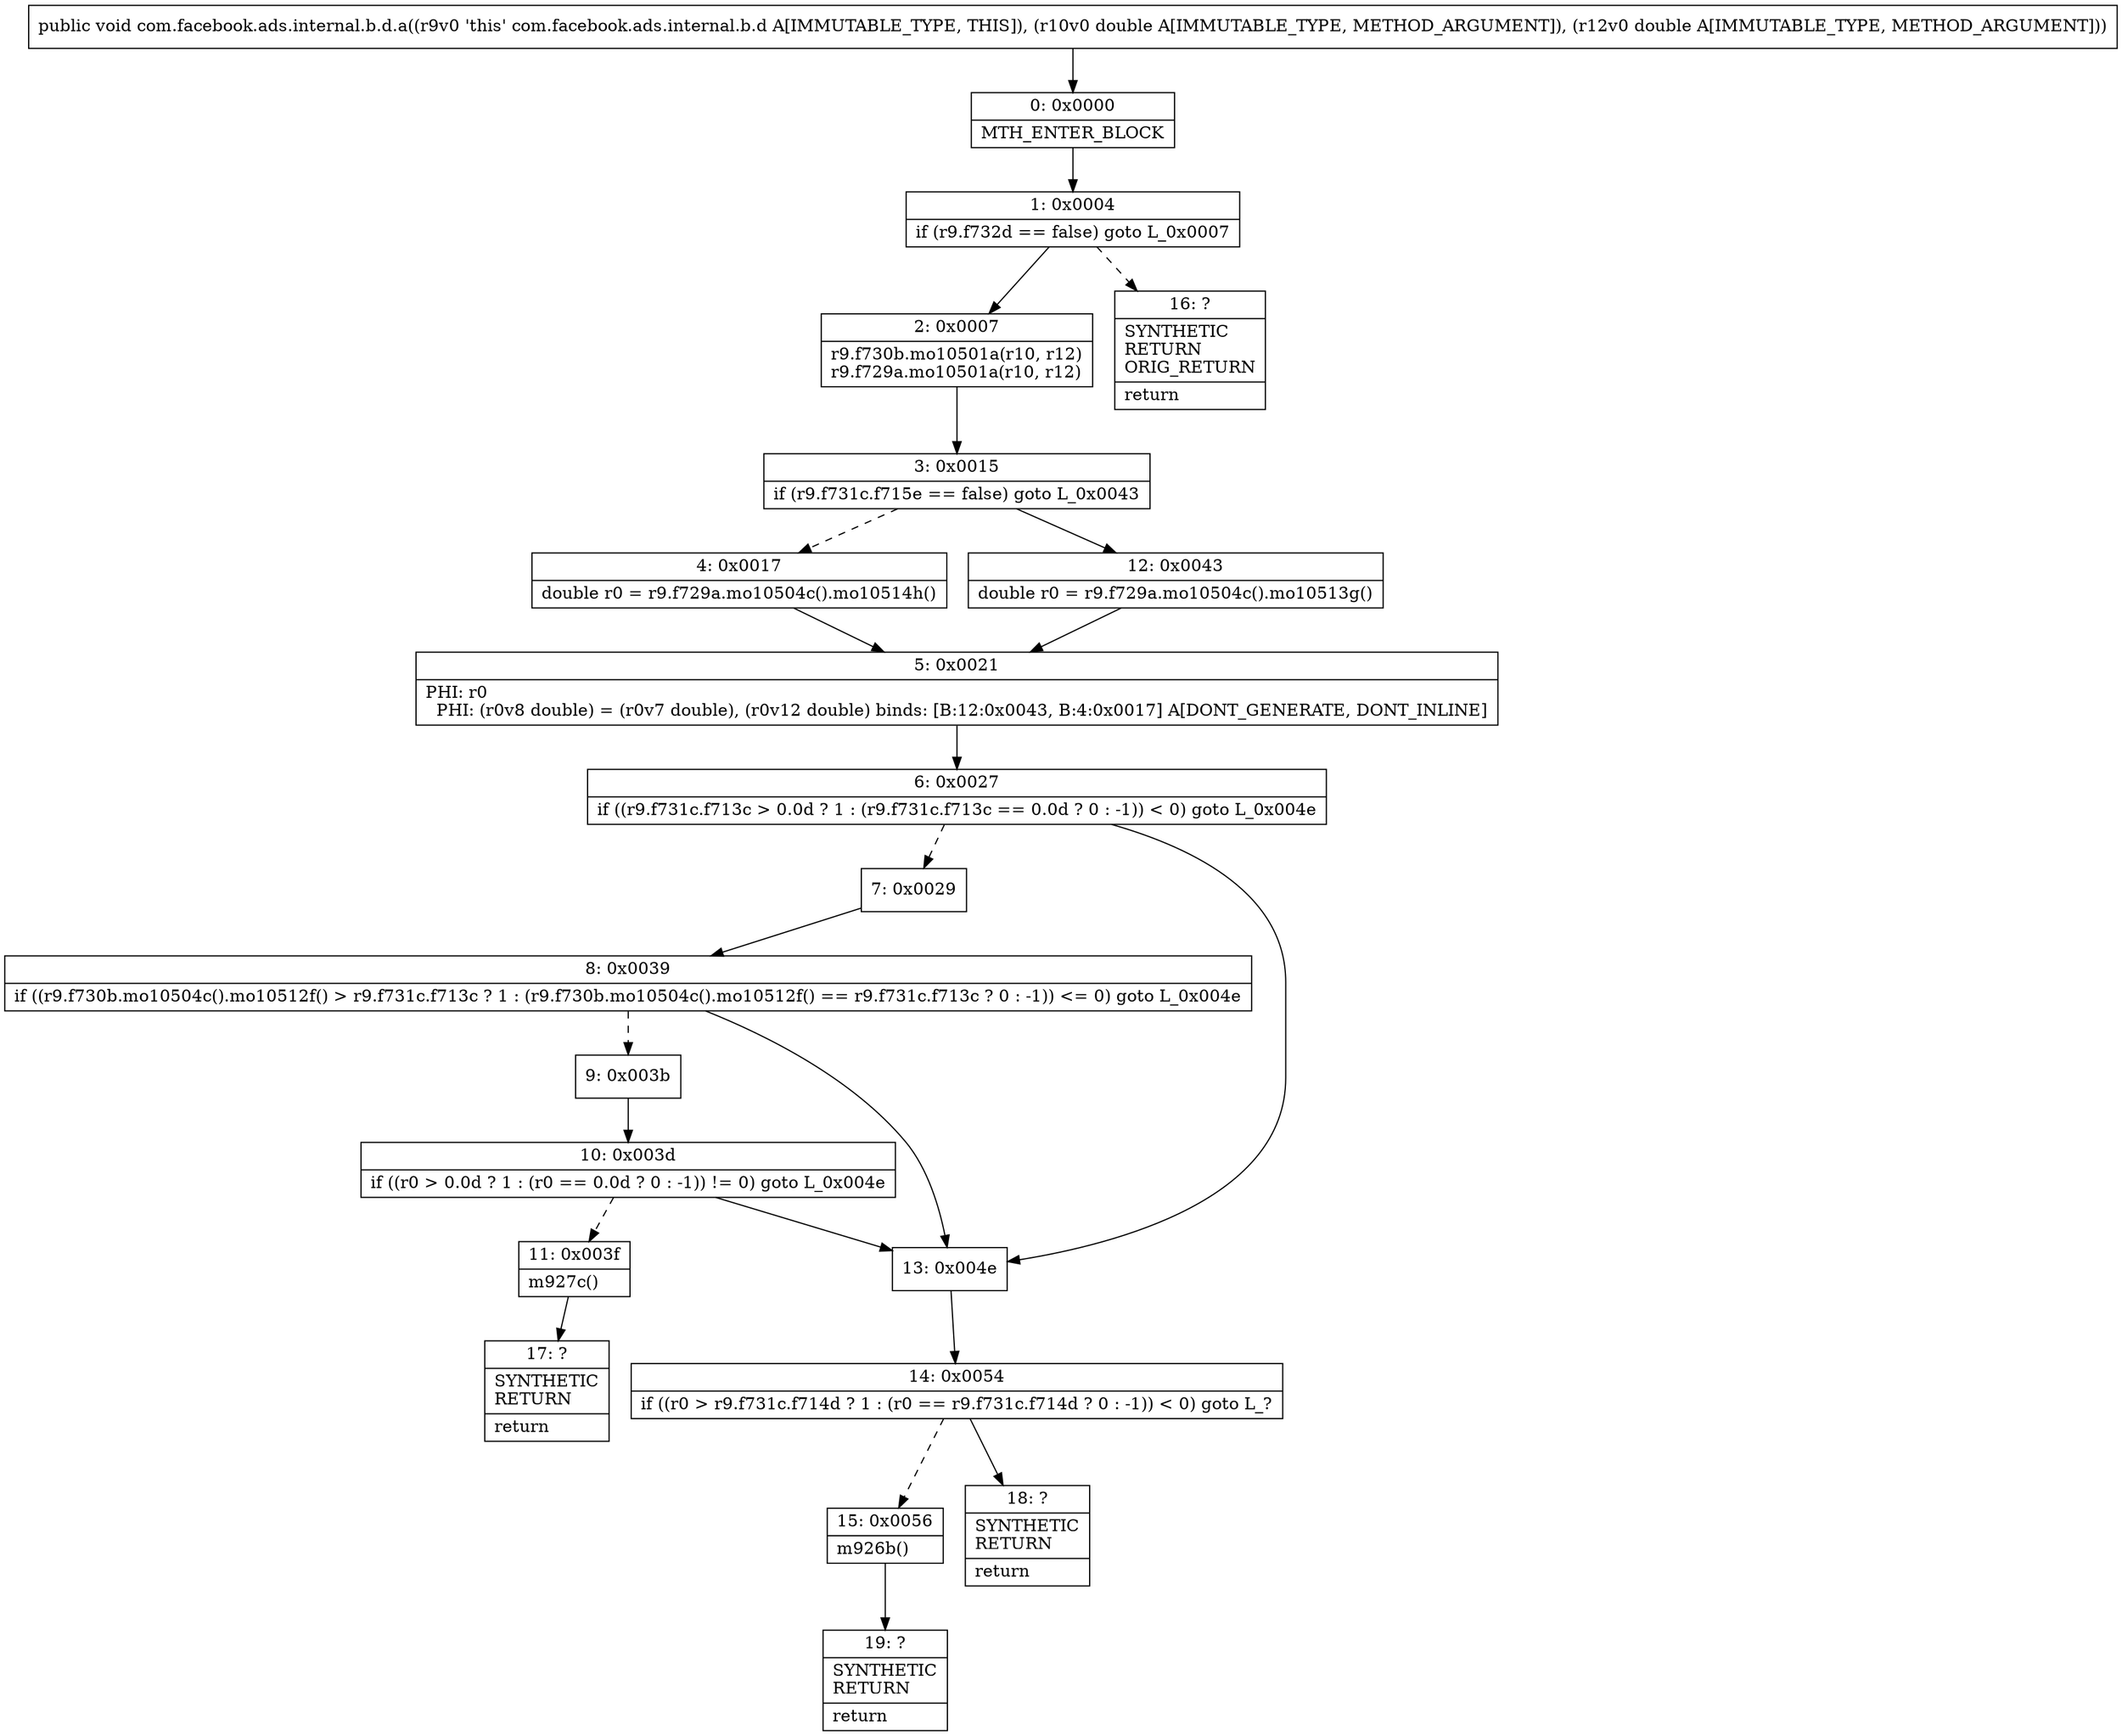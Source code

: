 digraph "CFG forcom.facebook.ads.internal.b.d.a(DD)V" {
Node_0 [shape=record,label="{0\:\ 0x0000|MTH_ENTER_BLOCK\l}"];
Node_1 [shape=record,label="{1\:\ 0x0004|if (r9.f732d == false) goto L_0x0007\l}"];
Node_2 [shape=record,label="{2\:\ 0x0007|r9.f730b.mo10501a(r10, r12)\lr9.f729a.mo10501a(r10, r12)\l}"];
Node_3 [shape=record,label="{3\:\ 0x0015|if (r9.f731c.f715e == false) goto L_0x0043\l}"];
Node_4 [shape=record,label="{4\:\ 0x0017|double r0 = r9.f729a.mo10504c().mo10514h()\l}"];
Node_5 [shape=record,label="{5\:\ 0x0021|PHI: r0 \l  PHI: (r0v8 double) = (r0v7 double), (r0v12 double) binds: [B:12:0x0043, B:4:0x0017] A[DONT_GENERATE, DONT_INLINE]\l}"];
Node_6 [shape=record,label="{6\:\ 0x0027|if ((r9.f731c.f713c \> 0.0d ? 1 : (r9.f731c.f713c == 0.0d ? 0 : \-1)) \< 0) goto L_0x004e\l}"];
Node_7 [shape=record,label="{7\:\ 0x0029}"];
Node_8 [shape=record,label="{8\:\ 0x0039|if ((r9.f730b.mo10504c().mo10512f() \> r9.f731c.f713c ? 1 : (r9.f730b.mo10504c().mo10512f() == r9.f731c.f713c ? 0 : \-1)) \<= 0) goto L_0x004e\l}"];
Node_9 [shape=record,label="{9\:\ 0x003b}"];
Node_10 [shape=record,label="{10\:\ 0x003d|if ((r0 \> 0.0d ? 1 : (r0 == 0.0d ? 0 : \-1)) != 0) goto L_0x004e\l}"];
Node_11 [shape=record,label="{11\:\ 0x003f|m927c()\l}"];
Node_12 [shape=record,label="{12\:\ 0x0043|double r0 = r9.f729a.mo10504c().mo10513g()\l}"];
Node_13 [shape=record,label="{13\:\ 0x004e}"];
Node_14 [shape=record,label="{14\:\ 0x0054|if ((r0 \> r9.f731c.f714d ? 1 : (r0 == r9.f731c.f714d ? 0 : \-1)) \< 0) goto L_?\l}"];
Node_15 [shape=record,label="{15\:\ 0x0056|m926b()\l}"];
Node_16 [shape=record,label="{16\:\ ?|SYNTHETIC\lRETURN\lORIG_RETURN\l|return\l}"];
Node_17 [shape=record,label="{17\:\ ?|SYNTHETIC\lRETURN\l|return\l}"];
Node_18 [shape=record,label="{18\:\ ?|SYNTHETIC\lRETURN\l|return\l}"];
Node_19 [shape=record,label="{19\:\ ?|SYNTHETIC\lRETURN\l|return\l}"];
MethodNode[shape=record,label="{public void com.facebook.ads.internal.b.d.a((r9v0 'this' com.facebook.ads.internal.b.d A[IMMUTABLE_TYPE, THIS]), (r10v0 double A[IMMUTABLE_TYPE, METHOD_ARGUMENT]), (r12v0 double A[IMMUTABLE_TYPE, METHOD_ARGUMENT])) }"];
MethodNode -> Node_0;
Node_0 -> Node_1;
Node_1 -> Node_2;
Node_1 -> Node_16[style=dashed];
Node_2 -> Node_3;
Node_3 -> Node_4[style=dashed];
Node_3 -> Node_12;
Node_4 -> Node_5;
Node_5 -> Node_6;
Node_6 -> Node_7[style=dashed];
Node_6 -> Node_13;
Node_7 -> Node_8;
Node_8 -> Node_9[style=dashed];
Node_8 -> Node_13;
Node_9 -> Node_10;
Node_10 -> Node_11[style=dashed];
Node_10 -> Node_13;
Node_11 -> Node_17;
Node_12 -> Node_5;
Node_13 -> Node_14;
Node_14 -> Node_15[style=dashed];
Node_14 -> Node_18;
Node_15 -> Node_19;
}

